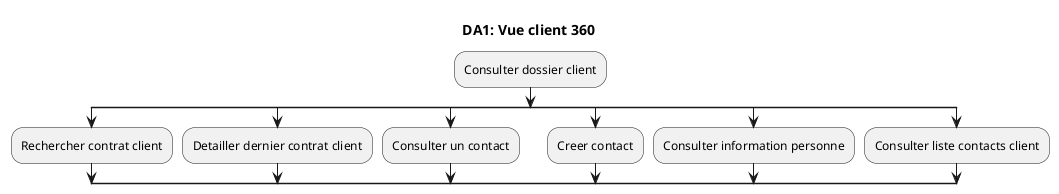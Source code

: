 @startuml
title DA1: Vue client 360
:Consulter dossier client;

	split
		:Rechercher contrat client;
	split again
		:Detailler dernier contrat client;
	split again
		:Consulter un contact;
	split again
		:Creer contact;
	split again
		:Consulter information personne;
	split again
		:Consulter liste contacts client;
	end split

@enduml
